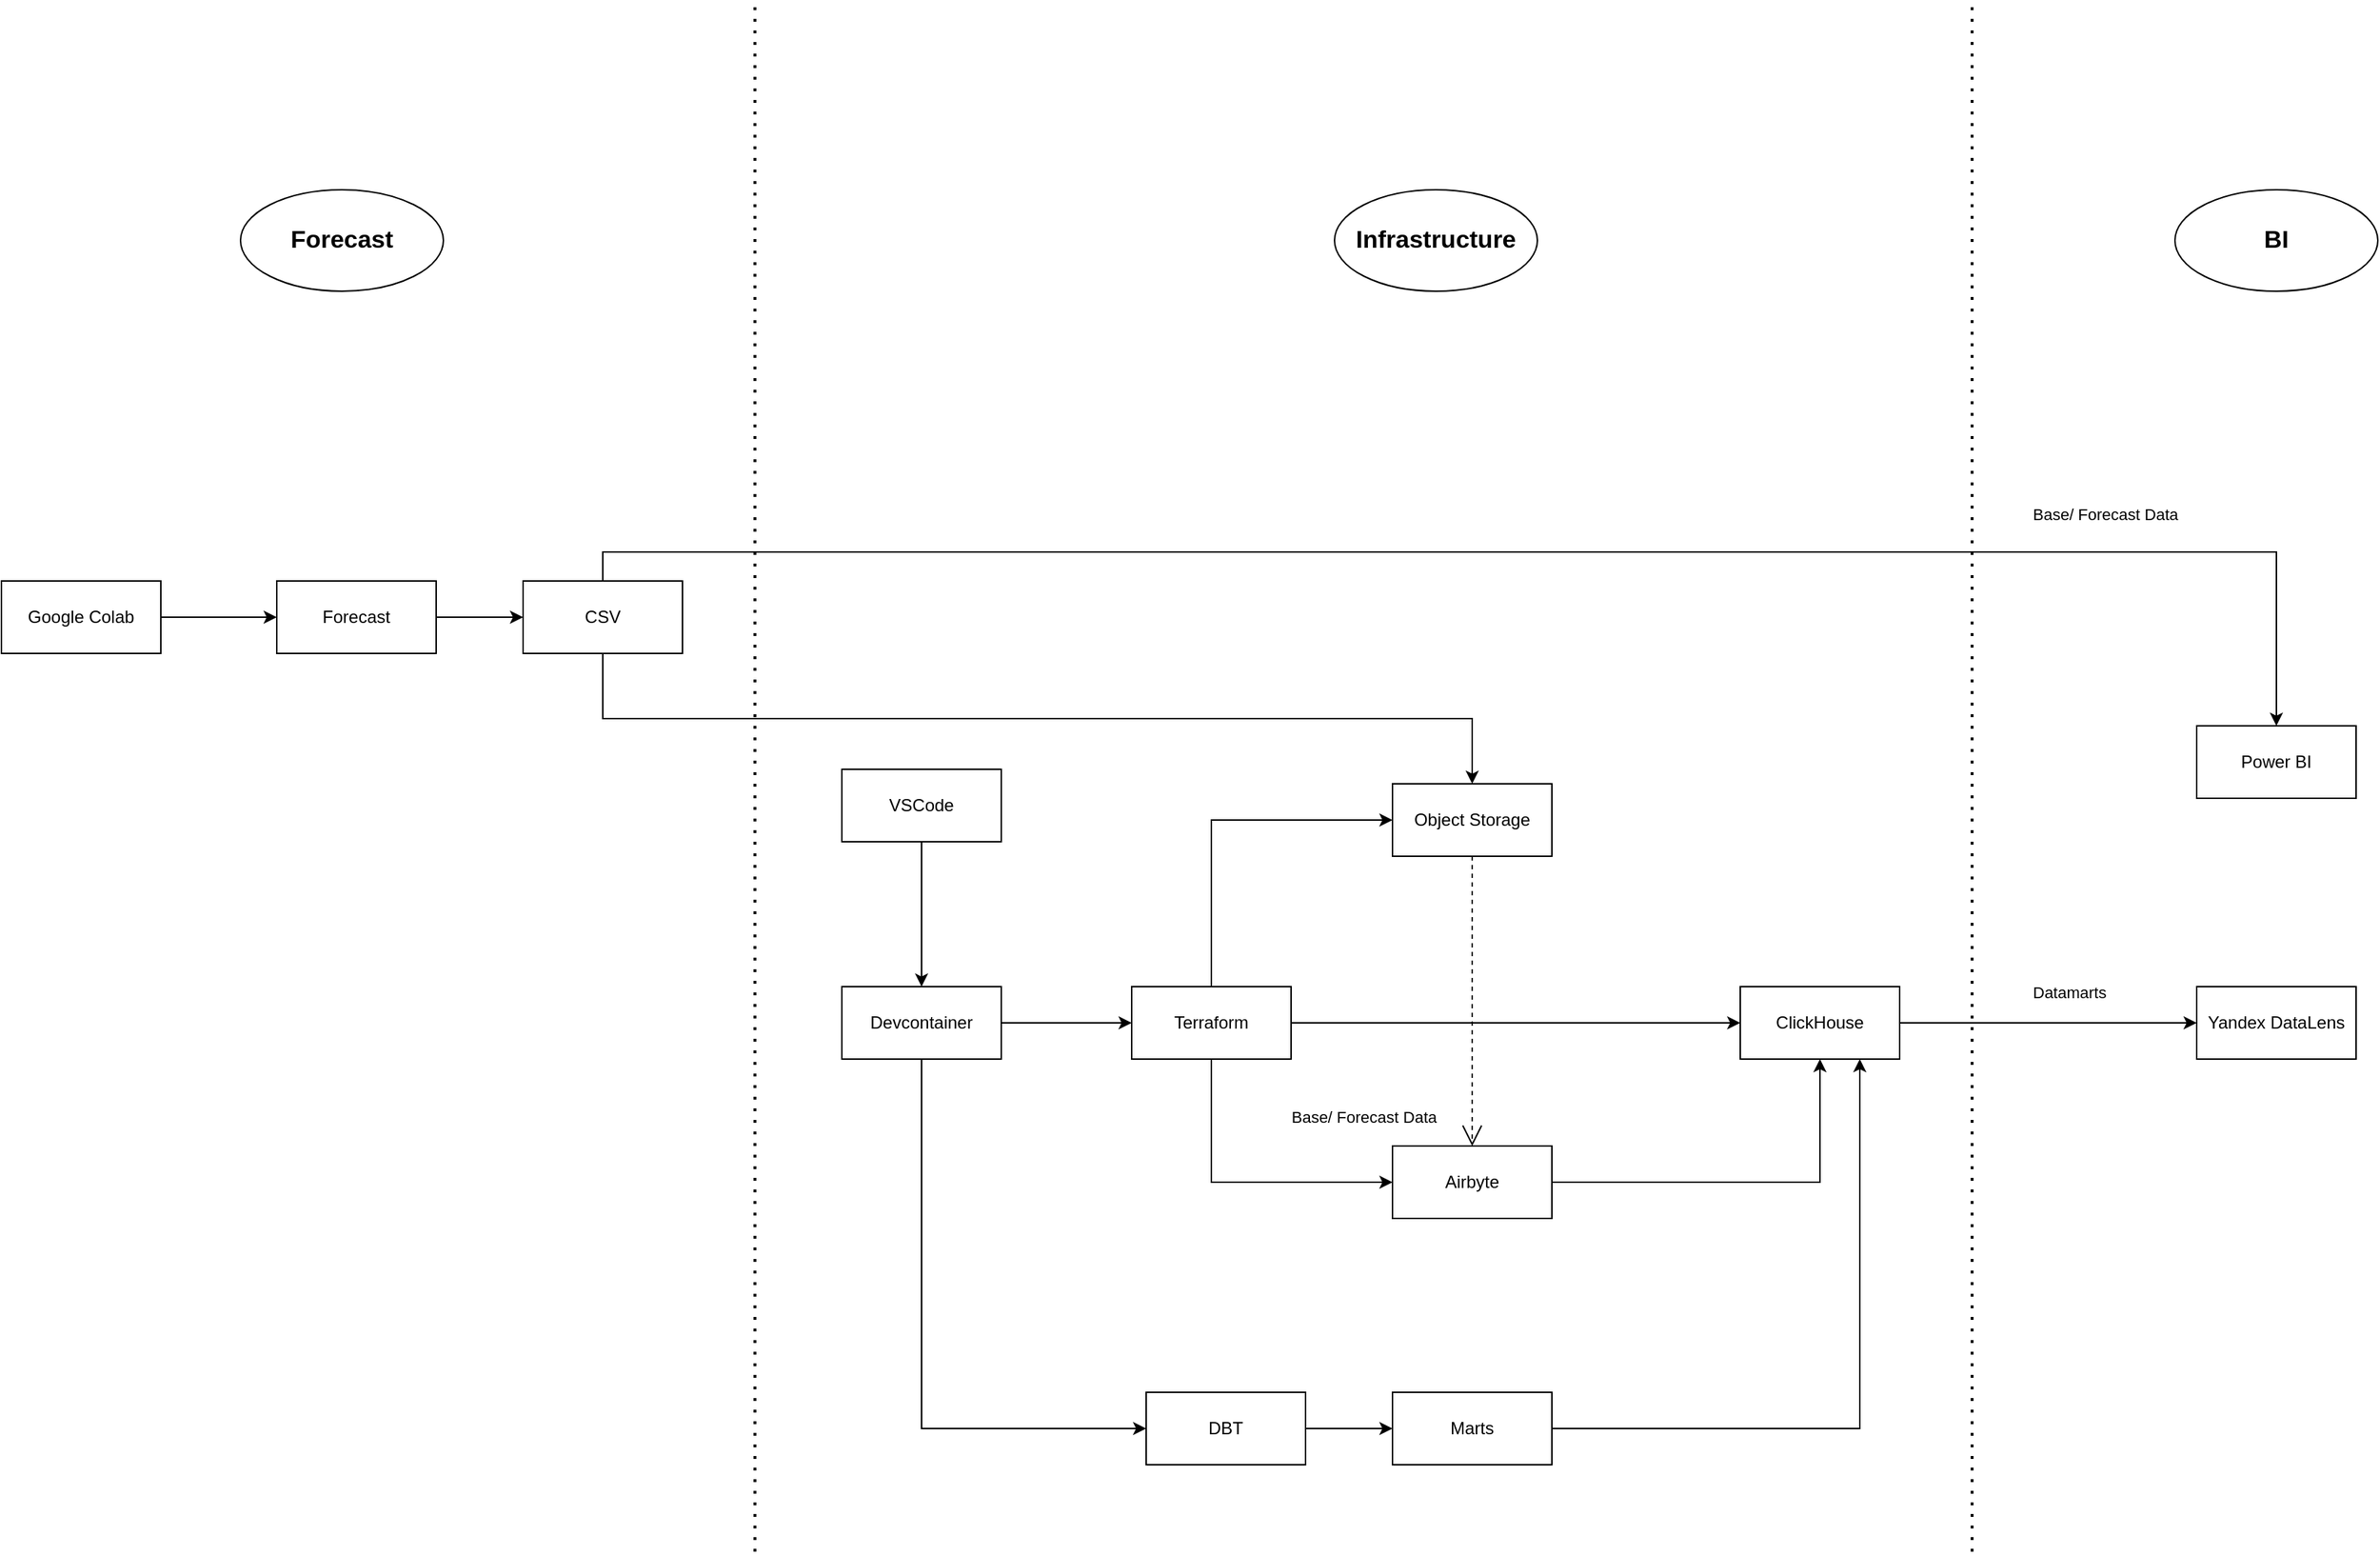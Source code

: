 <mxfile version="22.1.0" type="github">
  <diagram name="Page-1" id="2YBvvXClWsGukQMizWep">
    <mxGraphModel dx="3650" dy="2220" grid="1" gridSize="10" guides="1" tooltips="1" connect="1" arrows="1" fold="1" page="1" pageScale="1" pageWidth="850" pageHeight="1100" math="0" shadow="0">
      <root>
        <mxCell id="0" />
        <mxCell id="1" parent="0" />
        <mxCell id="-v91JJjRzK7w9HNX38CT-7" style="edgeStyle=orthogonalEdgeStyle;rounded=0;orthogonalLoop=1;jettySize=auto;html=1;exitX=1;exitY=0.5;exitDx=0;exitDy=0;entryX=0;entryY=0.5;entryDx=0;entryDy=0;" edge="1" parent="1" source="-v91JJjRzK7w9HNX38CT-1" target="-v91JJjRzK7w9HNX38CT-4">
          <mxGeometry relative="1" as="geometry" />
        </mxCell>
        <mxCell id="-v91JJjRzK7w9HNX38CT-9" style="edgeStyle=orthogonalEdgeStyle;rounded=0;orthogonalLoop=1;jettySize=auto;html=1;exitX=0.5;exitY=1;exitDx=0;exitDy=0;entryX=0;entryY=0.5;entryDx=0;entryDy=0;" edge="1" parent="1" source="-v91JJjRzK7w9HNX38CT-1" target="-v91JJjRzK7w9HNX38CT-8">
          <mxGeometry relative="1" as="geometry" />
        </mxCell>
        <mxCell id="-v91JJjRzK7w9HNX38CT-1" value="Devcontainer" style="html=1;whiteSpace=wrap;" vertex="1" parent="1">
          <mxGeometry x="-500" y="320" width="110" height="50" as="geometry" />
        </mxCell>
        <mxCell id="-v91JJjRzK7w9HNX38CT-43" style="edgeStyle=orthogonalEdgeStyle;rounded=0;orthogonalLoop=1;jettySize=auto;html=1;exitX=1;exitY=0.5;exitDx=0;exitDy=0;entryX=0;entryY=0.5;entryDx=0;entryDy=0;" edge="1" parent="1" source="-v91JJjRzK7w9HNX38CT-4" target="-v91JJjRzK7w9HNX38CT-12">
          <mxGeometry relative="1" as="geometry" />
        </mxCell>
        <mxCell id="-v91JJjRzK7w9HNX38CT-44" style="edgeStyle=orthogonalEdgeStyle;rounded=0;orthogonalLoop=1;jettySize=auto;html=1;exitX=0.5;exitY=1;exitDx=0;exitDy=0;entryX=0;entryY=0.5;entryDx=0;entryDy=0;" edge="1" parent="1" source="-v91JJjRzK7w9HNX38CT-4" target="-v91JJjRzK7w9HNX38CT-10">
          <mxGeometry relative="1" as="geometry" />
        </mxCell>
        <mxCell id="-v91JJjRzK7w9HNX38CT-45" style="edgeStyle=orthogonalEdgeStyle;rounded=0;orthogonalLoop=1;jettySize=auto;html=1;exitX=0.5;exitY=0;exitDx=0;exitDy=0;entryX=0;entryY=0.5;entryDx=0;entryDy=0;" edge="1" parent="1" source="-v91JJjRzK7w9HNX38CT-4" target="-v91JJjRzK7w9HNX38CT-11">
          <mxGeometry relative="1" as="geometry" />
        </mxCell>
        <mxCell id="-v91JJjRzK7w9HNX38CT-4" value="Terraform" style="html=1;whiteSpace=wrap;" vertex="1" parent="1">
          <mxGeometry x="-300" y="320" width="110" height="50" as="geometry" />
        </mxCell>
        <mxCell id="-v91JJjRzK7w9HNX38CT-48" style="edgeStyle=orthogonalEdgeStyle;rounded=0;orthogonalLoop=1;jettySize=auto;html=1;exitX=1;exitY=0.5;exitDx=0;exitDy=0;entryX=0;entryY=0.5;entryDx=0;entryDy=0;" edge="1" parent="1" source="-v91JJjRzK7w9HNX38CT-8" target="-v91JJjRzK7w9HNX38CT-41">
          <mxGeometry relative="1" as="geometry" />
        </mxCell>
        <mxCell id="-v91JJjRzK7w9HNX38CT-8" value="DBT" style="html=1;whiteSpace=wrap;" vertex="1" parent="1">
          <mxGeometry x="-290" y="600" width="110" height="50" as="geometry" />
        </mxCell>
        <mxCell id="-v91JJjRzK7w9HNX38CT-47" style="edgeStyle=orthogonalEdgeStyle;rounded=0;orthogonalLoop=1;jettySize=auto;html=1;exitX=1;exitY=0.5;exitDx=0;exitDy=0;entryX=0.5;entryY=1;entryDx=0;entryDy=0;" edge="1" parent="1" source="-v91JJjRzK7w9HNX38CT-10" target="-v91JJjRzK7w9HNX38CT-12">
          <mxGeometry relative="1" as="geometry" />
        </mxCell>
        <mxCell id="-v91JJjRzK7w9HNX38CT-10" value="Airbyte" style="html=1;whiteSpace=wrap;" vertex="1" parent="1">
          <mxGeometry x="-120" y="430" width="110" height="50" as="geometry" />
        </mxCell>
        <mxCell id="-v91JJjRzK7w9HNX38CT-11" value="Object Storage" style="html=1;whiteSpace=wrap;" vertex="1" parent="1">
          <mxGeometry x="-120" y="180" width="110" height="50" as="geometry" />
        </mxCell>
        <mxCell id="-v91JJjRzK7w9HNX38CT-52" style="edgeStyle=orthogonalEdgeStyle;rounded=0;orthogonalLoop=1;jettySize=auto;html=1;exitX=1;exitY=0.5;exitDx=0;exitDy=0;entryX=0;entryY=0.5;entryDx=0;entryDy=0;" edge="1" parent="1" source="-v91JJjRzK7w9HNX38CT-12" target="-v91JJjRzK7w9HNX38CT-51">
          <mxGeometry relative="1" as="geometry" />
        </mxCell>
        <mxCell id="-v91JJjRzK7w9HNX38CT-12" value="ClickHouse" style="html=1;whiteSpace=wrap;" vertex="1" parent="1">
          <mxGeometry x="120" y="320" width="110" height="50" as="geometry" />
        </mxCell>
        <mxCell id="-v91JJjRzK7w9HNX38CT-35" value="" style="edgeStyle=orthogonalEdgeStyle;rounded=0;orthogonalLoop=1;jettySize=auto;html=1;" edge="1" parent="1" source="-v91JJjRzK7w9HNX38CT-13" target="-v91JJjRzK7w9HNX38CT-33">
          <mxGeometry relative="1" as="geometry" />
        </mxCell>
        <mxCell id="-v91JJjRzK7w9HNX38CT-13" value="Google Colab" style="html=1;whiteSpace=wrap;" vertex="1" parent="1">
          <mxGeometry x="-1080" y="40" width="110" height="50" as="geometry" />
        </mxCell>
        <mxCell id="-v91JJjRzK7w9HNX38CT-23" value="Forecast" style="ellipse;whiteSpace=wrap;html=1;fontStyle=1;fontSize=17;" vertex="1" parent="1">
          <mxGeometry x="-915" y="-230" width="140" height="70" as="geometry" />
        </mxCell>
        <mxCell id="-v91JJjRzK7w9HNX38CT-26" value="Infrastructure" style="ellipse;whiteSpace=wrap;html=1;fontSize=17;fontStyle=1" vertex="1" parent="1">
          <mxGeometry x="-160" y="-230" width="140" height="70" as="geometry" />
        </mxCell>
        <mxCell id="-v91JJjRzK7w9HNX38CT-27" value="BI" style="ellipse;whiteSpace=wrap;html=1;fontSize=17;fontStyle=1" vertex="1" parent="1">
          <mxGeometry x="420" y="-230" width="140" height="70" as="geometry" />
        </mxCell>
        <mxCell id="-v91JJjRzK7w9HNX38CT-36" style="edgeStyle=orthogonalEdgeStyle;rounded=0;orthogonalLoop=1;jettySize=auto;html=1;exitX=1;exitY=0.5;exitDx=0;exitDy=0;entryX=0;entryY=0.5;entryDx=0;entryDy=0;" edge="1" parent="1" source="-v91JJjRzK7w9HNX38CT-33" target="-v91JJjRzK7w9HNX38CT-34">
          <mxGeometry relative="1" as="geometry" />
        </mxCell>
        <mxCell id="-v91JJjRzK7w9HNX38CT-33" value="Forecast" style="html=1;whiteSpace=wrap;" vertex="1" parent="1">
          <mxGeometry x="-890" y="40" width="110" height="50" as="geometry" />
        </mxCell>
        <mxCell id="-v91JJjRzK7w9HNX38CT-37" style="edgeStyle=orthogonalEdgeStyle;rounded=0;orthogonalLoop=1;jettySize=auto;html=1;exitX=0.5;exitY=1;exitDx=0;exitDy=0;entryX=0.5;entryY=0;entryDx=0;entryDy=0;" edge="1" parent="1" source="-v91JJjRzK7w9HNX38CT-34" target="-v91JJjRzK7w9HNX38CT-11">
          <mxGeometry relative="1" as="geometry" />
        </mxCell>
        <mxCell id="-v91JJjRzK7w9HNX38CT-55" style="edgeStyle=orthogonalEdgeStyle;rounded=0;orthogonalLoop=1;jettySize=auto;html=1;exitX=0.5;exitY=0;exitDx=0;exitDy=0;entryX=0.5;entryY=0;entryDx=0;entryDy=0;" edge="1" parent="1" source="-v91JJjRzK7w9HNX38CT-34" target="-v91JJjRzK7w9HNX38CT-50">
          <mxGeometry relative="1" as="geometry" />
        </mxCell>
        <mxCell id="-v91JJjRzK7w9HNX38CT-34" value="CSV" style="html=1;whiteSpace=wrap;" vertex="1" parent="1">
          <mxGeometry x="-720" y="40" width="110" height="50" as="geometry" />
        </mxCell>
        <mxCell id="-v91JJjRzK7w9HNX38CT-40" value="" style="edgeStyle=orthogonalEdgeStyle;rounded=0;orthogonalLoop=1;jettySize=auto;html=1;" edge="1" parent="1" source="-v91JJjRzK7w9HNX38CT-39" target="-v91JJjRzK7w9HNX38CT-1">
          <mxGeometry relative="1" as="geometry" />
        </mxCell>
        <mxCell id="-v91JJjRzK7w9HNX38CT-39" value="VSCode" style="html=1;whiteSpace=wrap;" vertex="1" parent="1">
          <mxGeometry x="-500" y="170" width="110" height="50" as="geometry" />
        </mxCell>
        <mxCell id="-v91JJjRzK7w9HNX38CT-49" style="edgeStyle=orthogonalEdgeStyle;rounded=0;orthogonalLoop=1;jettySize=auto;html=1;exitX=1;exitY=0.5;exitDx=0;exitDy=0;entryX=0.75;entryY=1;entryDx=0;entryDy=0;" edge="1" parent="1" source="-v91JJjRzK7w9HNX38CT-41" target="-v91JJjRzK7w9HNX38CT-12">
          <mxGeometry relative="1" as="geometry" />
        </mxCell>
        <mxCell id="-v91JJjRzK7w9HNX38CT-41" value="Marts" style="html=1;whiteSpace=wrap;" vertex="1" parent="1">
          <mxGeometry x="-120" y="600" width="110" height="50" as="geometry" />
        </mxCell>
        <mxCell id="-v91JJjRzK7w9HNX38CT-50" value="Power BI" style="html=1;whiteSpace=wrap;" vertex="1" parent="1">
          <mxGeometry x="435" y="140" width="110" height="50" as="geometry" />
        </mxCell>
        <mxCell id="-v91JJjRzK7w9HNX38CT-51" value="Yandex DataLens" style="html=1;whiteSpace=wrap;" vertex="1" parent="1">
          <mxGeometry x="435" y="320" width="110" height="50" as="geometry" />
        </mxCell>
        <mxCell id="-v91JJjRzK7w9HNX38CT-53" value="Base/ Forecast Data" style="endArrow=open;endSize=12;dashed=1;html=1;rounded=0;exitX=0.5;exitY=1;exitDx=0;exitDy=0;entryX=0.5;entryY=0;entryDx=0;entryDy=0;" edge="1" parent="1" source="-v91JJjRzK7w9HNX38CT-11" target="-v91JJjRzK7w9HNX38CT-10">
          <mxGeometry x="0.8" y="-75" width="160" relative="1" as="geometry">
            <mxPoint x="-37.5" y="310" as="sourcePoint" />
            <mxPoint x="-197.5" y="310" as="targetPoint" />
            <mxPoint as="offset" />
          </mxGeometry>
        </mxCell>
        <mxCell id="-v91JJjRzK7w9HNX38CT-59" value="&lt;span style=&quot;color: rgb(0, 0, 0); font-family: Helvetica; font-size: 11px; font-style: normal; font-variant-ligatures: normal; font-variant-caps: normal; font-weight: 400; letter-spacing: normal; orphans: 2; text-align: center; text-indent: 0px; text-transform: none; widows: 2; word-spacing: 0px; -webkit-text-stroke-width: 0px; background-color: rgb(255, 255, 255); text-decoration-thickness: initial; text-decoration-style: initial; text-decoration-color: initial; float: none; display: inline !important;&quot;&gt;Base/ Forecast Data&lt;/span&gt;" style="text;whiteSpace=wrap;html=1;" vertex="1" parent="1">
          <mxGeometry x="320" y="-20" width="130" height="40" as="geometry" />
        </mxCell>
        <mxCell id="-v91JJjRzK7w9HNX38CT-60" value="&lt;div style=&quot;text-align: center;&quot;&gt;&lt;span style=&quot;font-size: 11px; background-color: rgb(255, 255, 255);&quot;&gt;Datamarts&lt;/span&gt;&lt;/div&gt;" style="text;whiteSpace=wrap;html=1;" vertex="1" parent="1">
          <mxGeometry x="320" y="310" width="65" height="40" as="geometry" />
        </mxCell>
        <mxCell id="-v91JJjRzK7w9HNX38CT-69" value="" style="endArrow=none;dashed=1;html=1;dashPattern=1 3;strokeWidth=2;rounded=0;" edge="1" parent="1">
          <mxGeometry width="50" height="50" relative="1" as="geometry">
            <mxPoint x="-560" y="710" as="sourcePoint" />
            <mxPoint x="-560" y="-360" as="targetPoint" />
          </mxGeometry>
        </mxCell>
        <mxCell id="-v91JJjRzK7w9HNX38CT-70" value="" style="endArrow=none;dashed=1;html=1;dashPattern=1 3;strokeWidth=2;rounded=0;" edge="1" parent="1">
          <mxGeometry width="50" height="50" relative="1" as="geometry">
            <mxPoint x="280" y="710" as="sourcePoint" />
            <mxPoint x="280" y="-360" as="targetPoint" />
          </mxGeometry>
        </mxCell>
      </root>
    </mxGraphModel>
  </diagram>
</mxfile>
